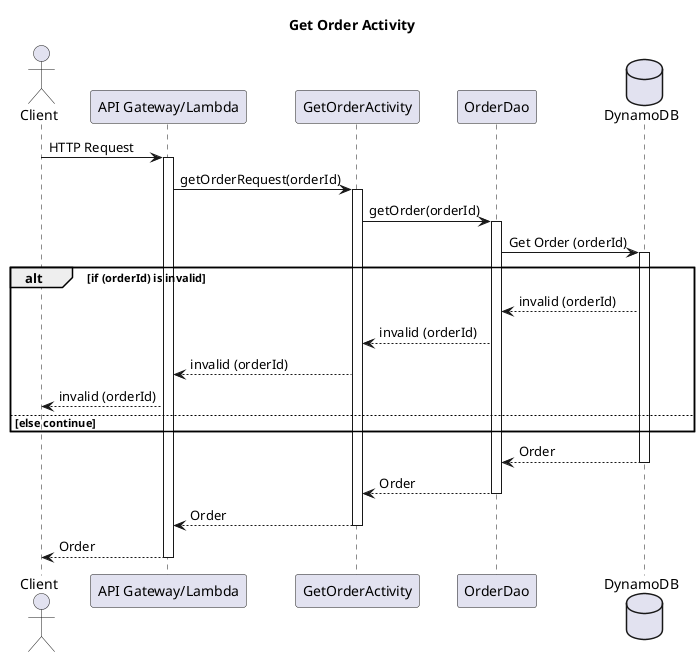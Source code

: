 @startuml
actor "Client" as client
participant "API Gateway/Lambda" as apiGateway
participant "GetOrderActivity" as getOrderActivity
participant "OrderDao" as OrderDao
database "DynamoDB" as dynamoDB

title Get Order Activity

client -> apiGateway : HTTP Request

activate apiGateway
apiGateway -> getOrderActivity : getOrderRequest(orderId)

activate getOrderActivity
getOrderActivity -> OrderDao : getOrder(orderId)

activate OrderDao
OrderDao -> dynamoDB : Get Order (orderId)

activate dynamoDB
alt if (orderId) is invalid
dynamoDB --> OrderDao : invalid (orderId)
OrderDao --> getOrderActivity : invalid (orderId)
getOrderActivity --> apiGateway : invalid (orderId)
apiGateway --> client : invalid (orderId)
else else continue
end

dynamoDB --> OrderDao : Order
deactivate dynamoDB

OrderDao --> getOrderActivity : Order
deactivate OrderDao

getOrderActivity --> apiGateway : Order
deactivate getOrderActivity

apiGateway --> client : Order
deactivate apiGateway
@enduml
